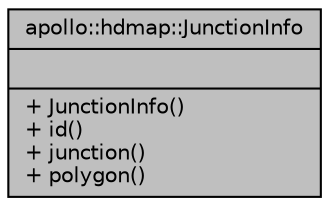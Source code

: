 digraph "apollo::hdmap::JunctionInfo"
{
  edge [fontname="Helvetica",fontsize="10",labelfontname="Helvetica",labelfontsize="10"];
  node [fontname="Helvetica",fontsize="10",shape=record];
  Node1 [label="{apollo::hdmap::JunctionInfo\n||+ JunctionInfo()\l+ id()\l+ junction()\l+ polygon()\l}",height=0.2,width=0.4,color="black", fillcolor="grey75", style="filled" fontcolor="black"];
}
